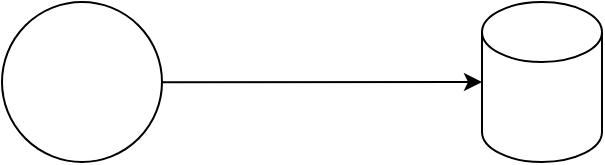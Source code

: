 <mxfile>
    <diagram id="kQBGOtjCjaonMq2VdsYr" name="Page-1">
        <mxGraphModel dx="586" dy="336" grid="1" gridSize="10" guides="1" tooltips="1" connect="1" arrows="1" fold="1" page="1" pageScale="1" pageWidth="850" pageHeight="1100" math="0" shadow="0">
            <root>
                <mxCell id="0"/>
                <mxCell id="1" parent="0"/>
                <mxCell id="4" style="edgeStyle=none;html=1;" parent="1" source="2" target="3" edge="1">
                    <mxGeometry relative="1" as="geometry"/>
                </mxCell>
                <mxCell id="2" value="" style="ellipse;whiteSpace=wrap;html=1;aspect=fixed;" parent="1" vertex="1">
                    <mxGeometry x="120" y="90" width="80" height="80" as="geometry"/>
                </mxCell>
                <mxCell id="3" value="" style="shape=cylinder3;whiteSpace=wrap;html=1;boundedLbl=1;backgroundOutline=1;size=15;" parent="1" vertex="1">
                    <mxGeometry x="360" y="90" width="60" height="80" as="geometry"/>
                </mxCell>
            </root>
        </mxGraphModel>
    </diagram>
    <diagram id="K_ybi3zcgMhbBDRe1jSm" name="modelo">
        <mxGraphModel dx="586" dy="336" grid="1" gridSize="10" guides="1" tooltips="1" connect="1" arrows="1" fold="1" page="1" pageScale="1" pageWidth="850" pageHeight="1100" math="0" shadow="0">
            <root>
                <mxCell id="0"/>
                <mxCell id="1" parent="0"/>
                <mxCell id="IetX3Q3_MFZGGHIArP24-3" style="edgeStyle=none;html=1;" edge="1" parent="1" source="IetX3Q3_MFZGGHIArP24-1" target="IetX3Q3_MFZGGHIArP24-2">
                    <mxGeometry relative="1" as="geometry"/>
                </mxCell>
                <mxCell id="IetX3Q3_MFZGGHIArP24-1" value="Datos de entrada" style="swimlane;whiteSpace=wrap;html=1;" vertex="1" parent="1">
                    <mxGeometry x="40" y="70" width="200" height="200" as="geometry"/>
                </mxCell>
                <mxCell id="IetX3Q3_MFZGGHIArP24-2" value="" style="shape=cube;whiteSpace=wrap;html=1;boundedLbl=1;backgroundOutline=1;darkOpacity=0.05;darkOpacity2=0.1;" vertex="1" parent="1">
                    <mxGeometry x="360" y="130" width="120" height="80" as="geometry"/>
                </mxCell>
            </root>
        </mxGraphModel>
    </diagram>
</mxfile>